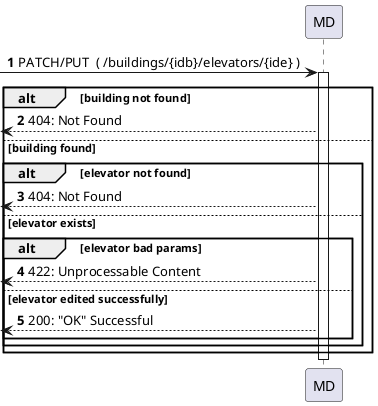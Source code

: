 @startuml
autonumber


participant "MD" as mdr


    [-> mdr: PATCH/PUT  ( /buildings/{idb}/elevators/{ide} )
        activate mdr

            alt building not found
                [<-- mdr : 404: Not Found
            else building found

                alt elevator not found
                [<-- mdr : 404: Not Found
                else elevator exists

                    alt  elevator bad params
                        [<-- mdr : 422: Unprocessable Content
                    else elevator edited successfully
                        [<-- mdr : 200: "OK" Successful
                    end
                end
            end

            deactivate mdr


@enduml

